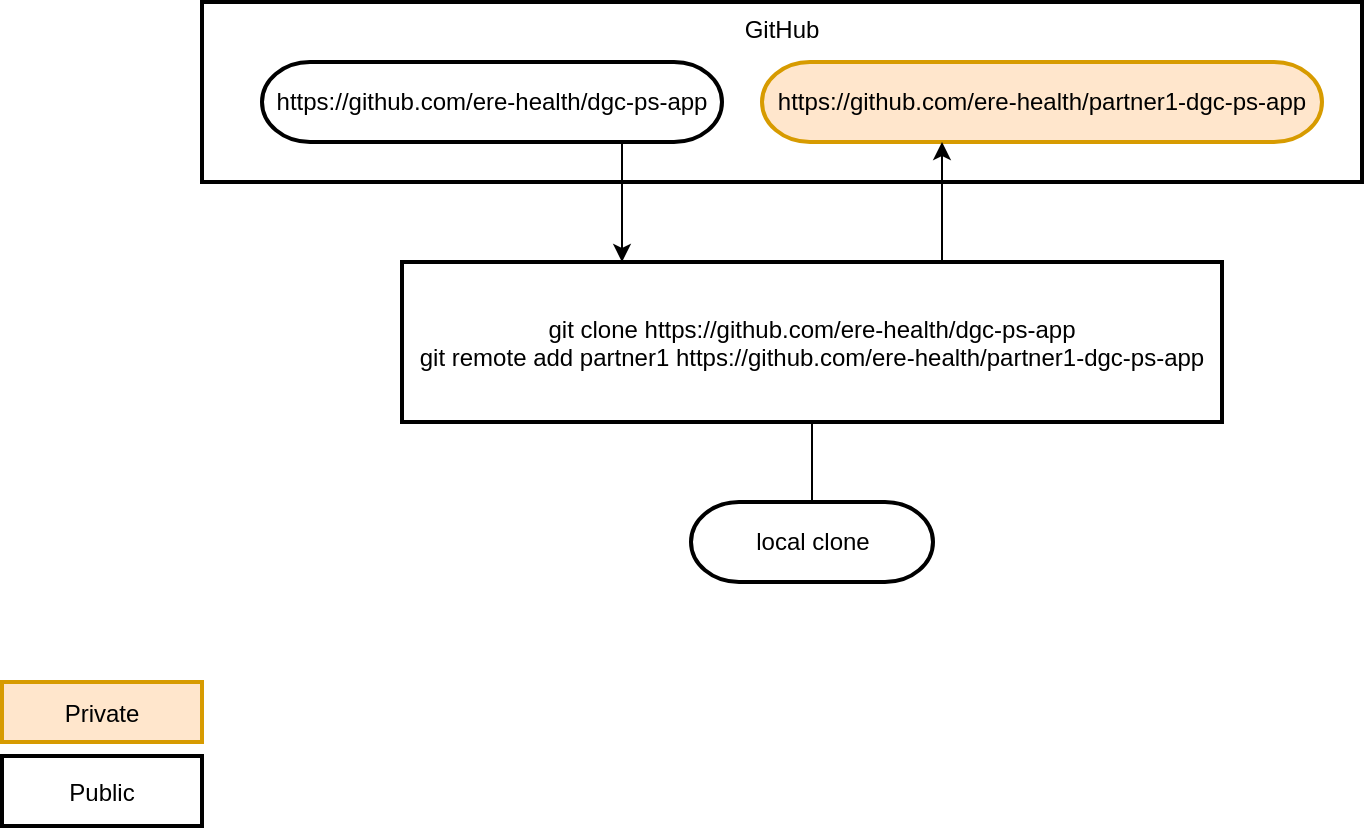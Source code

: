 <mxfile>
    <diagram id="0bkQ1nLwiuC7AcCguAkv" name="partner-private-forks">
        <mxGraphModel dx="1297" dy="935" grid="1" gridSize="10" guides="1" tooltips="1" connect="1" arrows="1" fold="1" page="1" pageScale="1" pageWidth="827" pageHeight="1169" math="0" shadow="0">
            <root>
                <mxCell id="MbkksMJTJMB-2e9nN76v-0"/>
                <mxCell id="MbkksMJTJMB-2e9nN76v-1" parent="MbkksMJTJMB-2e9nN76v-0"/>
                <mxCell id="MbkksMJTJMB-2e9nN76v-2" value="GitHub" style="shape=agent;offsetSize=8;strokeWidth=2;verticalAlign=top;" vertex="1" parent="MbkksMJTJMB-2e9nN76v-1">
                    <mxGeometry x="140" y="190" width="580" height="90" as="geometry"/>
                </mxCell>
                <mxCell id="MbkksMJTJMB-2e9nN76v-6" style="edgeStyle=orthogonalEdgeStyle;rounded=0;orthogonalLoop=1;jettySize=auto;html=1;" edge="1" parent="MbkksMJTJMB-2e9nN76v-1" source="MbkksMJTJMB-2e9nN76v-3" target="MbkksMJTJMB-2e9nN76v-5">
                    <mxGeometry relative="1" as="geometry">
                        <Array as="points">
                            <mxPoint x="350" y="300"/>
                            <mxPoint x="350" y="300"/>
                        </Array>
                    </mxGeometry>
                </mxCell>
                <mxCell id="MbkksMJTJMB-2e9nN76v-3" value="https://github.com/ere-health/dgc-ps-app" style="rounded=1;whiteSpace=wrap;html=1;arcSize=60;strokeWidth=2;" vertex="1" parent="MbkksMJTJMB-2e9nN76v-1">
                    <mxGeometry x="170" y="220" width="230" height="40" as="geometry"/>
                </mxCell>
                <mxCell id="MbkksMJTJMB-2e9nN76v-4" value="https://github.com/ere-health/partner1-dgc-ps-app" style="rounded=1;whiteSpace=wrap;html=1;arcSize=60;strokeWidth=2;fillColor=#ffe6cc;strokeColor=#d79b00;" vertex="1" parent="MbkksMJTJMB-2e9nN76v-1">
                    <mxGeometry x="420" y="220" width="280" height="40" as="geometry"/>
                </mxCell>
                <mxCell id="MbkksMJTJMB-2e9nN76v-7" style="edgeStyle=orthogonalEdgeStyle;rounded=0;orthogonalLoop=1;jettySize=auto;html=1;" edge="1" parent="MbkksMJTJMB-2e9nN76v-1" source="MbkksMJTJMB-2e9nN76v-5" target="MbkksMJTJMB-2e9nN76v-4">
                    <mxGeometry relative="1" as="geometry">
                        <Array as="points">
                            <mxPoint x="510" y="270"/>
                            <mxPoint x="510" y="270"/>
                        </Array>
                    </mxGeometry>
                </mxCell>
                <mxCell id="MbkksMJTJMB-2e9nN76v-5" value="git clone https://github.com/ere-health/dgc-ps-app&#10;git remote add partner1 https://github.com/ere-health/partner1-dgc-ps-app" style="shape=agent;offsetSize=8;strokeWidth=2;" vertex="1" parent="MbkksMJTJMB-2e9nN76v-1">
                    <mxGeometry x="240" y="320" width="410" height="80" as="geometry"/>
                </mxCell>
                <mxCell id="MbkksMJTJMB-2e9nN76v-8" value="Private" style="shape=agent;offsetSize=8;strokeWidth=2;fillColor=#ffe6cc;strokeColor=#d79b00;" vertex="1" parent="MbkksMJTJMB-2e9nN76v-1">
                    <mxGeometry x="40" y="530" width="100" height="30" as="geometry"/>
                </mxCell>
                <mxCell id="MbkksMJTJMB-2e9nN76v-9" value="local clone" style="rounded=1;whiteSpace=wrap;html=1;arcSize=60;strokeWidth=2;" vertex="1" parent="MbkksMJTJMB-2e9nN76v-1">
                    <mxGeometry x="384.5" y="440" width="121" height="40" as="geometry"/>
                </mxCell>
                <mxCell id="MbkksMJTJMB-2e9nN76v-10" value="" style="shape=updateedge;endArrow=none;vertical=true;exitX=0.5;exitY=1;exitDx=0;exitDy=0;" edge="1" parent="MbkksMJTJMB-2e9nN76v-1" source="MbkksMJTJMB-2e9nN76v-5" target="MbkksMJTJMB-2e9nN76v-9">
                    <mxGeometry width="30" height="80" relative="1" as="geometry">
                        <mxPoint x="385" y="480" as="sourcePoint"/>
                        <mxPoint x="385" y="560" as="targetPoint"/>
                    </mxGeometry>
                </mxCell>
                <mxCell id="MbkksMJTJMB-2e9nN76v-11" value="Public" style="shape=agent;offsetSize=8;strokeWidth=2;" vertex="1" parent="MbkksMJTJMB-2e9nN76v-1">
                    <mxGeometry x="40" y="567" width="100" height="35" as="geometry"/>
                </mxCell>
            </root>
        </mxGraphModel>
    </diagram>
    <diagram id="EKEqLLeqN4bpRbXJCbD0" name="Telematik">
        <mxGraphModel dx="721" dy="613" grid="1" gridSize="10" guides="1" tooltips="1" connect="1" arrows="1" fold="1" page="1" pageScale="1" pageWidth="827" pageHeight="1169" math="0" shadow="0">
            <root>
                <mxCell id="kYBUMn7OSgyig8fCk-4L-0"/>
                <mxCell id="kYBUMn7OSgyig8fCk-4L-1" parent="kYBUMn7OSgyig8fCk-4L-0"/>
                <mxCell id="kYBUMn7OSgyig8fCk-4L-2" value="Connector" style="shape=agent;offsetSize=8;strokeWidth=2;" parent="kYBUMn7OSgyig8fCk-4L-1" vertex="1">
                    <mxGeometry x="550" y="190" width="190" height="150" as="geometry"/>
                </mxCell>
                <mxCell id="kYBUMn7OSgyig8fCk-4L-3" value="Card Terminal" style="shape=agent;offsetSize=8;strokeWidth=2;" parent="kYBUMn7OSgyig8fCk-4L-1" vertex="1">
                    <mxGeometry x="595" y="380" width="100" height="130" as="geometry"/>
                </mxCell>
                <mxCell id="kYBUMn7OSgyig8fCk-4L-4" value="Mandant Config" style="rounded=1;whiteSpace=wrap;html=1;arcSize=60;strokeWidth=2;" parent="kYBUMn7OSgyig8fCk-4L-1" vertex="1">
                    <mxGeometry x="600" y="200" width="90" height="40" as="geometry"/>
                </mxCell>
                <mxCell id="kYBUMn7OSgyig8fCk-4L-5" value="SMC-B" style="rounded=1;whiteSpace=wrap;html=1;arcSize=60;strokeWidth=2;" parent="kYBUMn7OSgyig8fCk-4L-1" vertex="1">
                    <mxGeometry x="600" y="390" width="90" height="40" as="geometry"/>
                </mxCell>
                <mxCell id="kYBUMn7OSgyig8fCk-4L-6" value="" style="shape=useedge;vertical=true;endArrow=none;useSignPosition=left;useSignDirection=none;entryX=0.5;entryY=1;entryDx=0;entryDy=0;exitX=0.5;exitY=0;exitDx=0;exitDy=0;" parent="kYBUMn7OSgyig8fCk-4L-1" source="kYBUMn7OSgyig8fCk-4L-3" target="kYBUMn7OSgyig8fCk-4L-2" edge="1">
                    <mxGeometry height="160" relative="1" as="geometry">
                        <mxPoint x="630" y="530" as="sourcePoint"/>
                        <mxPoint x="630" y="370" as="targetPoint"/>
                    </mxGeometry>
                </mxCell>
                <mxCell id="kYBUMn7OSgyig8fCk-4L-7" value="Desktop" style="shape=agent;offsetSize=8;strokeWidth=2;verticalAlign=bottom;" parent="kYBUMn7OSgyig8fCk-4L-1" vertex="1">
                    <mxGeometry x="150" y="180" width="270" height="160" as="geometry"/>
                </mxCell>
                <mxCell id="kYBUMn7OSgyig8fCk-4L-8" value="application.properties" style="rounded=1;whiteSpace=wrap;html=1;arcSize=24;strokeWidth=2;verticalAlign=top;" parent="kYBUMn7OSgyig8fCk-4L-1" vertex="1">
                    <mxGeometry x="220" y="190" width="130" height="80" as="geometry"/>
                </mxCell>
                <mxCell id="kYBUMn7OSgyig8fCk-4L-9" value="Card" style="rounded=1;whiteSpace=wrap;html=1;arcSize=60;strokeWidth=2;" parent="kYBUMn7OSgyig8fCk-4L-1" vertex="1">
                    <mxGeometry x="240" y="220" width="90" height="40" as="geometry"/>
                </mxCell>
                <mxCell id="kYBUMn7OSgyig8fCk-4L-10" value="Card Handle" style="rounded=1;whiteSpace=wrap;html=1;arcSize=60;strokeWidth=2;" parent="kYBUMn7OSgyig8fCk-4L-1" vertex="1">
                    <mxGeometry x="600" y="290" width="90" height="40" as="geometry"/>
                </mxCell>
                <mxCell id="kYBUMn7OSgyig8fCk-4L-11" value="" style="shape=useedge;endArrow=none;useSignPosition=up;useSignDirection=east;exitX=1;exitY=0.5;exitDx=0;exitDy=0;entryX=0;entryY=0.5;entryDx=0;entryDy=0;" parent="kYBUMn7OSgyig8fCk-4L-1" source="kYBUMn7OSgyig8fCk-4L-7" target="kYBUMn7OSgyig8fCk-4L-2" edge="1">
                    <mxGeometry width="160" relative="1" as="geometry">
                        <mxPoint x="450" y="270" as="sourcePoint"/>
                        <mxPoint x="610" y="270" as="targetPoint"/>
                    </mxGeometry>
                </mxCell>
            </root>
        </mxGraphModel>
    </diagram>
    <diagram id="rQ92beCMy6onAW36sVL1" name="overview">
        &#xa;
        <mxGraphModel dx="1254" dy="913" grid="1" gridSize="10" guides="1" tooltips="1" connect="1" arrows="1" fold="1" page="1" pageScale="1" pageWidth="827" pageHeight="1169" math="0" shadow="0">
            &#xa;
            <root>
                &#xa;
                <mxCell id="0"/>
                &#xa;
                <mxCell id="1" parent="0"/>
                &#xa;
                <mxCell id="36" value="Impfzertifikatsservice Frontend" style="shape=agent;offsetSize=8;strokeWidth=2;verticalAlign=bottom;" parent="1" vertex="1">
                    &#xa;
                    <mxGeometry x="220" y="378" width="660" height="132" as="geometry"/>
                    &#xa;
                </mxCell>
                &#xa;
                <mxCell id="10" style="edgeStyle=orthogonalEdgeStyle;rounded=0;orthogonalLoop=1;jettySize=auto;html=1;" parent="1" source="2" target="8" edge="1">
                    &#xa;
                    <mxGeometry relative="1" as="geometry">
                        &#xa;
                        <Array as="points">
                            &#xa;
                            <mxPoint x="470" y="420"/>
                            &#xa;
                            <mxPoint x="470" y="420"/>
                            &#xa;
                        </Array>
                        &#xa;
                    </mxGeometry>
                    &#xa;
                </mxCell>
                &#xa;
                <mxCell id="2" value="DigitalGreenCertificateService" style="shape=agent;offsetSize=8;strokeWidth=2;fillColor=#d5e8d4;strokeColor=#82b366;" parent="1" vertex="1">
                    &#xa;
                    <mxGeometry x="250" y="390" width="190" height="60" as="geometry"/>
                    &#xa;
                </mxCell>
                &#xa;
                <mxCell id="3" value="" style="shape=useedge;vertical=true;endArrow=none;useSignPosition=left;useSignDirection=none;entryX=0.5;entryY=1;entryDx=0;entryDy=0;exitX=0.5;exitY=0;exitDx=0;exitDy=0;" parent="1" source="4" target="2" edge="1">
                    &#xa;
                    <mxGeometry height="160" relative="1" as="geometry">
                        &#xa;
                        <mxPoint x="340" y="500" as="sourcePoint"/>
                        &#xa;
                        <mxPoint x="360" y="470" as="targetPoint"/>
                        &#xa;
                    </mxGeometry>
                    &#xa;
                </mxCell>
                &#xa;
                <mxCell id="4" value="DigitalGreenCertificateResource" style="shape=agent;offsetSize=8;strokeWidth=2;fillColor=#d5e8d4;strokeColor=#82b366;" parent="1" vertex="1">
                    &#xa;
                    <mxGeometry x="250" y="477" width="190" height="23" as="geometry"/>
                    &#xa;
                </mxCell>
                &#xa;
                <mxCell id="6" style="edgeStyle=orthogonalEdgeStyle;rounded=0;orthogonalLoop=1;jettySize=auto;html=1;" parent="1" source="5" target="4" edge="1">
                    &#xa;
                    <mxGeometry relative="1" as="geometry"/>
                    &#xa;
                </mxCell>
                &#xa;
                <mxCell id="30" style="edgeStyle=orthogonalEdgeStyle;rounded=0;orthogonalLoop=1;jettySize=auto;html=1;entryX=0;entryY=0.25;entryDx=0;entryDy=0;endArrow=none;endFill=0;dashed=1;dashPattern=1 1;" parent="1" source="5" target="7" edge="1">
                    &#xa;
                    <mxGeometry relative="1" as="geometry"/>
                    &#xa;
                </mxCell>
                &#xa;
                <mxCell id="5" value="Patient&lt;br&gt;Data for Post URL" style="rounded=1;whiteSpace=wrap;html=1;arcSize=31;strokeWidth=2;fillColor=#d5e8d4;strokeColor=#82b366;" parent="1" vertex="1">
                    &#xa;
                    <mxGeometry x="300" y="600" width="90" height="50" as="geometry"/>
                    &#xa;
                </mxCell>
                &#xa;
                <mxCell id="7" value="POST http://localhost:8080/VaccinationCertificateRequest&lt;br&gt;&lt;div&gt;&lt;br&gt;&lt;/div&gt;&lt;div&gt;{&lt;/div&gt;&lt;div&gt;&amp;nbsp; &quot;ver&quot;: &quot;1.0.0&quot;,&lt;/div&gt;&lt;div&gt;&amp;nbsp; &quot;nam&quot;: {&lt;/div&gt;&lt;div&gt;&amp;nbsp; &amp;nbsp; &quot;fn&quot;: &quot;d'Arsøns - van Halen&quot;,&lt;/div&gt;&lt;div&gt;&amp;nbsp; &amp;nbsp; &quot;gn&quot;: &quot;François-Joan&quot;,&lt;/div&gt;&lt;div&gt;&amp;nbsp; &amp;nbsp; &quot;fnt&quot;: &quot;DARSONS&amp;lt;VAN&amp;lt;HALEN&quot;,&lt;/div&gt;&lt;div&gt;&amp;nbsp; &amp;nbsp; &quot;gnt&quot;: &quot;FRANCOIS&amp;lt;JOAN&quot;&lt;/div&gt;&lt;div&gt;&amp;nbsp; },&lt;/div&gt;&lt;div&gt;&amp;nbsp; &quot;dob&quot;: &quot;2009-02-28&quot;,&lt;/div&gt;&lt;div&gt;&amp;nbsp; &quot;v&quot;: [&lt;/div&gt;&lt;div&gt;&amp;nbsp; &amp;nbsp; {&lt;/div&gt;&lt;div&gt;&amp;nbsp; &amp;nbsp; &amp;nbsp; &quot;tg&quot;: &quot;840539006&quot;,&lt;/div&gt;&lt;div&gt;&amp;nbsp; &amp;nbsp; &amp;nbsp; &quot;vp&quot;: &quot;1119349007&quot;,&lt;/div&gt;&lt;div&gt;&amp;nbsp; &amp;nbsp; &amp;nbsp; &quot;mp&quot;: &quot;EU/1/20/1528&quot;,&lt;/div&gt;&lt;div&gt;&amp;nbsp; &amp;nbsp; &amp;nbsp; &quot;ma&quot;: &quot;ORG-100030215&quot;,&lt;/div&gt;&lt;div&gt;&amp;nbsp; &amp;nbsp; &amp;nbsp; &quot;dn&quot;: 2,&lt;/div&gt;&lt;div&gt;&amp;nbsp; &amp;nbsp; &amp;nbsp; &quot;sd&quot;: 2,&lt;/div&gt;&lt;div&gt;&amp;nbsp; &amp;nbsp; &amp;nbsp; &quot;dt&quot;: &quot;2021-04-21&quot;,&lt;/div&gt;&lt;div&gt;&amp;nbsp; &amp;nbsp; &amp;nbsp; &quot;co&quot;: &quot;NL&quot;,&lt;/div&gt;&lt;div&gt;&amp;nbsp; &amp;nbsp; &amp;nbsp; &quot;is&quot;: &quot;Ministry of Public Health, Welfare and Sport&quot;,&lt;/div&gt;&lt;div&gt;&amp;nbsp; &amp;nbsp; &amp;nbsp; &quot;ci&quot;: &quot;urn:uvci:01:NL:PlA8UWS60Z4RZXVALl6GAZ&quot;&lt;/div&gt;&lt;div&gt;&amp;nbsp; &amp;nbsp; }&lt;/div&gt;&lt;div&gt;&amp;nbsp; ]&lt;/div&gt;&lt;div&gt;}&lt;/div&gt;" style="text;html=1;strokeColor=none;fillColor=none;align=left;verticalAlign=middle;whiteSpace=wrap;rounded=0;" parent="1" vertex="1">
                    &#xa;
                    <mxGeometry x="427.5" y="530.5" width="370" height="379" as="geometry"/>
                    &#xa;
                </mxCell>
                &#xa;
                <mxCell id="18" style="edgeStyle=orthogonalEdgeStyle;rounded=0;orthogonalLoop=1;jettySize=auto;html=1;" parent="1" source="8" target="12" edge="1">
                    &#xa;
                    <mxGeometry relative="1" as="geometry">
                        &#xa;
                        <Array as="points">
                            &#xa;
                            <mxPoint x="720" y="420"/>
                            &#xa;
                            <mxPoint x="720" y="420"/>
                            &#xa;
                        </Array>
                        &#xa;
                    </mxGeometry>
                    &#xa;
                </mxCell>
                &#xa;
                <mxCell id="8" value="RequestBearerTokenFromIdpEvent" style="rounded=1;whiteSpace=wrap;html=1;arcSize=31;strokeWidth=2;verticalAlign=top;fillColor=#fff2cc;strokeColor=#d6b656;" parent="1" vertex="1">
                    &#xa;
                    <mxGeometry x="480" y="390" width="220" height="70" as="geometry"/>
                    &#xa;
                </mxCell>
                &#xa;
                <mxCell id="11" style="edgeStyle=orthogonalEdgeStyle;rounded=0;orthogonalLoop=1;jettySize=auto;html=1;entryX=1.004;entryY=0.693;entryDx=0;entryDy=0;entryPerimeter=0;" parent="1" source="9" target="2" edge="1">
                    &#xa;
                    <mxGeometry relative="1" as="geometry">
                        &#xa;
                        <Array as="points">
                            &#xa;
                            <mxPoint x="441" y="432"/>
                            &#xa;
                        </Array>
                        &#xa;
                    </mxGeometry>
                    &#xa;
                </mxCell>
                &#xa;
                <mxCell id="9" value="Bearer Token" style="rounded=1;whiteSpace=wrap;html=1;arcSize=60;strokeWidth=2;fillColor=#fff2cc;strokeColor=#d6b656;" parent="1" vertex="1">
                    &#xa;
                    <mxGeometry x="545" y="420" width="90" height="28" as="geometry"/>
                    &#xa;
                </mxCell>
                &#xa;
                <mxCell id="19" style="edgeStyle=orthogonalEdgeStyle;rounded=0;orthogonalLoop=1;jettySize=auto;html=1;" parent="1" source="12" target="9" edge="1">
                    &#xa;
                    <mxGeometry relative="1" as="geometry">
                        &#xa;
                        <Array as="points">
                            &#xa;
                            <mxPoint x="720" y="434"/>
                            &#xa;
                            <mxPoint x="720" y="434"/>
                            &#xa;
                        </Array>
                        &#xa;
                    </mxGeometry>
                    &#xa;
                </mxCell>
                &#xa;
                <mxCell id="12" value="IdpService" style="shape=agent;offsetSize=8;strokeWidth=2;fillColor=#fff2cc;strokeColor=#d6b656;" parent="1" vertex="1">
                    &#xa;
                    <mxGeometry x="740" y="390" width="100" height="60" as="geometry"/>
                    &#xa;
                </mxCell>
                &#xa;
                <mxCell id="13" value="Connector" style="shape=agent;offsetSize=8;strokeWidth=2;fillColor=#fff2cc;strokeColor=#d6b656;" parent="1" vertex="1">
                    &#xa;
                    <mxGeometry x="740" y="550" width="100" height="30" as="geometry"/>
                    &#xa;
                </mxCell>
                &#xa;
                <mxCell id="14" value="Card Terminal" style="shape=agent;offsetSize=8;strokeWidth=2;verticalAlign=top;fillColor=#fff2cc;strokeColor=#d6b656;" parent="1" vertex="1">
                    &#xa;
                    <mxGeometry x="740" y="610" width="100" height="60" as="geometry"/>
                    &#xa;
                </mxCell>
                &#xa;
                <mxCell id="15" value="SMC-B" style="rounded=1;whiteSpace=wrap;html=1;arcSize=60;strokeWidth=2;" parent="1" vertex="1">
                    &#xa;
                    <mxGeometry x="745" y="640" width="90" height="24" as="geometry"/>
                    &#xa;
                </mxCell>
                &#xa;
                <mxCell id="16" value="" style="shape=useedge;vertical=true;endArrow=none;useSignPosition=left;useSignDirection=none;entryX=0.5;entryY=1;entryDx=0;entryDy=0;exitX=0.5;exitY=0;exitDx=0;exitDy=0;dx=0;dy=80;" parent="1" source="13" target="12" edge="1">
                    &#xa;
                    <mxGeometry height="160" relative="1" as="geometry">
                        &#xa;
                        <mxPoint x="740" y="590" as="sourcePoint"/>
                        &#xa;
                        <mxPoint x="740" y="430" as="targetPoint"/>
                        &#xa;
                    </mxGeometry>
                    &#xa;
                </mxCell>
                &#xa;
                <mxCell id="17" value="" style="shape=useedge;vertical=true;endArrow=none;useSignPosition=left;useSignDirection=none;entryX=0.5;entryY=1;entryDx=0;entryDy=0;exitX=0.5;exitY=0;exitDx=0;exitDy=0;" parent="1" source="14" target="13" edge="1">
                    &#xa;
                    <mxGeometry height="160" relative="1" as="geometry">
                        &#xa;
                        <mxPoint x="800" y="750" as="sourcePoint"/>
                        &#xa;
                        <mxPoint x="800" y="590" as="targetPoint"/>
                        &#xa;
                    </mxGeometry>
                    &#xa;
                </mxCell>
                &#xa;
                <mxCell id="20" value="" style="endArrow=none;dashed=1;html=1;dashPattern=1 3;strokeWidth=2;" parent="1" edge="1">
                    &#xa;
                    <mxGeometry width="50" height="50" relative="1" as="geometry">
                        &#xa;
                        <mxPoint x="881" y="340" as="sourcePoint"/>
                        &#xa;
                        <mxPoint x="250" y="340" as="targetPoint"/>
                        &#xa;
                    </mxGeometry>
                    &#xa;
                </mxCell>
                &#xa;
                <mxCell id="21" value="IdP" style="shape=agent;offsetSize=8;strokeWidth=2;fillColor=#dae8fc;strokeColor=#6c8ebf;" parent="1" vertex="1">
                    &#xa;
                    <mxGeometry x="740" y="260" width="100" height="60" as="geometry"/>
                    &#xa;
                </mxCell>
                &#xa;
                <mxCell id="22" value="" style="shape=useedge;vertical=true;endArrow=none;useSignPosition=left;useSignDirection=none;entryX=0.5;entryY=1;entryDx=0;entryDy=0;exitX=0.5;exitY=0;exitDx=0;exitDy=0;" parent="1" source="12" target="21" edge="1">
                    &#xa;
                    <mxGeometry height="160" relative="1" as="geometry">
                        &#xa;
                        <mxPoint x="780" y="460" as="sourcePoint"/>
                        &#xa;
                        <mxPoint x="780" y="300" as="targetPoint"/>
                        &#xa;
                    </mxGeometry>
                    &#xa;
                </mxCell>
                &#xa;
                <mxCell id="23" value="https://api.impfnachweis.info" style="shape=agent;offsetSize=8;strokeWidth=2;fillColor=#dae8fc;strokeColor=#6c8ebf;" parent="1" vertex="1">
                    &#xa;
                    <mxGeometry x="262.5" y="260" width="165" height="60" as="geometry"/>
                    &#xa;
                </mxCell>
                &#xa;
                <mxCell id="24" value="" style="shape=useedge;vertical=true;endArrow=none;useSignPosition=left;useSignDirection=none;entryX=0.5;entryY=1;entryDx=0;entryDy=0;" parent="1" target="23" edge="1">
                    &#xa;
                    <mxGeometry height="160" relative="1" as="geometry">
                        &#xa;
                        <mxPoint x="345" y="390" as="sourcePoint"/>
                        &#xa;
                        <mxPoint x="340" y="320" as="targetPoint"/>
                        &#xa;
                    </mxGeometry>
                    &#xa;
                </mxCell>
                &#xa;
                <mxCell id="31" style="edgeStyle=orthogonalEdgeStyle;rounded=0;orthogonalLoop=1;jettySize=auto;html=1;entryX=0.5;entryY=1;entryDx=0;entryDy=0;endArrow=classic;endFill=1;" parent="1" source="26" target="5" edge="1">
                    &#xa;
                    <mxGeometry relative="1" as="geometry"/>
                    &#xa;
                </mxCell>
                &#xa;
                <mxCell id="26" value="HTML Frontend" style="shape=agent;offsetSize=8;strokeWidth=2;fillColor=#d5e8d4;strokeColor=#82b366;" parent="1" vertex="1">
                    &#xa;
                    <mxGeometry x="295" y="690" width="100" height="60" as="geometry"/>
                    &#xa;
                </mxCell>
                &#xa;
                <mxCell id="27" value="PVS" style="shape=agent;offsetSize=8;strokeWidth=2;" parent="1" vertex="1">
                    &#xa;
                    <mxGeometry x="295" y="810" width="100" height="60" as="geometry"/>
                    &#xa;
                </mxCell>
                &#xa;
                <mxCell id="28" value="" style="shape=useedge;vertical=true;endArrow=none;useSignPosition=left;useSignDirection=none;entryX=0.5;entryY=1;entryDx=0;entryDy=0;exitX=0.5;exitY=0;exitDx=0;exitDy=0;" parent="1" source="27" target="26" edge="1">
                    &#xa;
                    <mxGeometry height="160" relative="1" as="geometry">
                        &#xa;
                        <mxPoint x="340" y="920" as="sourcePoint"/>
                        &#xa;
                        <mxPoint x="340" y="760" as="targetPoint"/>
                        &#xa;
                    </mxGeometry>
                    &#xa;
                </mxCell>
                &#xa;
                <mxCell id="32" value="FHIR e.g. VOS" style="text;html=1;strokeColor=none;fillColor=none;align=center;verticalAlign=middle;whiteSpace=wrap;rounded=0;" parent="1" vertex="1">
                    &#xa;
                    <mxGeometry x="354" y="770" width="86" height="20" as="geometry"/>
                    &#xa;
                </mxCell>
                &#xa;
                <mxCell id="33" value="TODO" style="shape=agent;offsetSize=8;strokeWidth=2;fillColor=#f8cecc;strokeColor=#b85450;" parent="1" vertex="1">
                    &#xa;
                    <mxGeometry x="30" y="810" width="170" height="30" as="geometry"/>
                    &#xa;
                </mxCell>
                &#xa;
                <mxCell id="34" value="Telematik Systems" style="shape=agent;offsetSize=8;strokeWidth=2;fillColor=#dae8fc;strokeColor=#6c8ebf;" parent="1" vertex="1">
                    &#xa;
                    <mxGeometry x="30" y="850" width="170" height="30" as="geometry"/>
                    &#xa;
                </mxCell>
                &#xa;
                <mxCell id="35" value="Already part of ere.health" style="shape=agent;offsetSize=8;strokeWidth=2;fillColor=#fff2cc;strokeColor=#d6b656;" parent="1" vertex="1">
                    &#xa;
                    <mxGeometry x="30" y="890" width="170" height="30" as="geometry"/>
                    &#xa;
                </mxCell>
                &#xa;
                <mxCell id="7Z9cOiM-g3Fc-y6LfjgT-36" value="DONE" style="shape=agent;offsetSize=8;strokeWidth=2;fillColor=#d5e8d4;strokeColor=#82b366;" parent="1" vertex="1">
                    &#xa;
                    <mxGeometry x="30" y="765" width="170" height="30" as="geometry"/>
                    &#xa;
                </mxCell>
                &#xa;
            </root>
            &#xa;
        </mxGraphModel>
        &#xa;
    </diagram>
    <diagram id="NSbMiDiKuDosFs-GQHZI" name="idp-setup">
        &#xa;        &#xa;&#xa;
        <mxGraphModel dx="2056" dy="2082" grid="1" gridSize="10" guides="1" tooltips="1" connect="1" arrows="1" fold="1" page="1" pageScale="1" pageWidth="827" pageHeight="1169" math="0" shadow="0">
            &#xa;            &#xa;&#xa;
            <root>
                &#xa;                &#xa;&#xa;
                <mxCell id="VTG1VWD92rHX7Rp3p7Wr-0"/>
                &#xa;                &#xa;&#xa;
                <mxCell id="VTG1VWD92rHX7Rp3p7Wr-1" parent="VTG1VWD92rHX7Rp3p7Wr-0"/>
                &#xa;                &#xa;&#xa;
                <mxCell id="VTG1VWD92rHX7Rp3p7Wr-2" value="production system" style="text;html=1;strokeColor=none;fillColor=none;align=center;verticalAlign=middle;whiteSpace=wrap;rounded=0;fontSize=24;" vertex="1" parent="VTG1VWD92rHX7Rp3p7Wr-1">
                    &#xa;                    &#xa;&#xa;
                    <mxGeometry x="40" y="40" width="230" height="20" as="geometry"/>
                    &#xa;                    &#xa;&#xa;
                </mxCell>
                &#xa;                &#xa;&#xa;
                <mxCell id="VTG1VWD92rHX7Rp3p7Wr-3" value="local development set up" style="text;html=1;strokeColor=none;fillColor=none;align=center;verticalAlign=middle;whiteSpace=wrap;rounded=0;fontSize=24;" vertex="1" parent="VTG1VWD92rHX7Rp3p7Wr-1">
                    &#xa;                    &#xa;&#xa;
                    <mxGeometry x="630" y="40" width="280" height="20" as="geometry"/>
                    &#xa;                    &#xa;&#xa;
                </mxCell>
                &#xa;                &#xa;&#xa;
                <mxCell id="VTG1VWD92rHX7Rp3p7Wr-4" value="Connector" style="shape=agent;offsetSize=8;strokeWidth=2;verticalAlign=top;" vertex="1" parent="VTG1VWD92rHX7Rp3p7Wr-1">
                    &#xa;                    &#xa;&#xa;
                    <mxGeometry x="-10" y="300" width="190" height="83" as="geometry"/>
                    &#xa;                    &#xa;&#xa;
                </mxCell>
                &#xa;                &#xa;&#xa;
                <mxCell id="VTG1VWD92rHX7Rp3p7Wr-5" value="Card Terminal" style="shape=agent;offsetSize=8;strokeWidth=2;verticalAlign=top;" vertex="1" parent="VTG1VWD92rHX7Rp3p7Wr-1">
                    &#xa;                    &#xa;&#xa;
                    <mxGeometry x="-190" y="296.5" width="140" height="90" as="geometry"/>
                    &#xa;                    &#xa;&#xa;
                </mxCell>
                &#xa;                &#xa;&#xa;
                <mxCell id="VTG1VWD92rHX7Rp3p7Wr-6" value="SMC-B" style="rounded=1;whiteSpace=wrap;html=1;arcSize=40;strokeWidth=2;verticalAlign=top;" vertex="1" parent="VTG1VWD92rHX7Rp3p7Wr-1">
                    &#xa;                    &#xa;&#xa;
                    <mxGeometry x="-180" y="324.5" width="120" height="60" as="geometry"/>
                    &#xa;                    &#xa;&#xa;
                </mxCell>
                &#xa;                &#xa;&#xa;
                <mxCell id="VTG1VWD92rHX7Rp3p7Wr-7" value="" style="shape=useedge;endArrow=none;useSignPosition=up;useSignDirection=none;exitX=1.018;exitY=0.604;exitDx=0;exitDy=0;exitPerimeter=0;entryX=0;entryY=0.5;entryDx=0;entryDy=0;" edge="1" parent="VTG1VWD92rHX7Rp3p7Wr-1" source="VTG1VWD92rHX7Rp3p7Wr-5" target="VTG1VWD92rHX7Rp3p7Wr-4">
                    &#xa;                    &#xa;&#xa;
                    <mxGeometry width="160" relative="1" as="geometry">
                        &#xa;                        &#xa;&#xa;
                        <mxPoint x="50" y="390" as="sourcePoint"/>
                        &#xa;                        &#xa;&#xa;
                        <mxPoint x="210" y="390" as="targetPoint"/>
                        &#xa;                        &#xa;&#xa;
                    </mxGeometry>
                    &#xa;                    &#xa;&#xa;
                </mxCell>
                &#xa;                &#xa;&#xa;
                <mxCell id="VTG1VWD92rHX7Rp3p7Wr-8" value="Key Pair" style="rounded=1;whiteSpace=wrap;html=1;arcSize=60;strokeWidth=2;" vertex="1" parent="VTG1VWD92rHX7Rp3p7Wr-1">
                    &#xa;                    &#xa;&#xa;
                    <mxGeometry x="-160" y="354.5" width="80" height="28" as="geometry"/>
                    &#xa;                    &#xa;&#xa;
                </mxCell>
                &#xa;                &#xa;&#xa;
                <mxCell id="VTG1VWD92rHX7Rp3p7Wr-13" style="edgeStyle=orthogonalEdgeStyle;rounded=0;orthogonalLoop=1;jettySize=auto;html=1;" edge="1" parent="VTG1VWD92rHX7Rp3p7Wr-1" source="VTG1VWD92rHX7Rp3p7Wr-9" target="VTG1VWD92rHX7Rp3p7Wr-12">
                    &#xa;                    &#xa;&#xa;
                    <mxGeometry relative="1" as="geometry">
                        &#xa;                        &#xa;&#xa;
                        <Array as="points">
                            &#xa;                            &#xa;&#xa;
                            <mxPoint x="150" y="320"/>
                            &#xa;                            &#xa;&#xa;
                            <mxPoint x="150" y="230"/>
                            &#xa;                            &#xa;&#xa;
                        </Array>
                        &#xa;                        &#xa;&#xa;
                    </mxGeometry>
                    &#xa;                    &#xa;&#xa;
                </mxCell>
                &#xa;                &#xa;&#xa;
                <mxCell id="VTG1VWD92rHX7Rp3p7Wr-9" value="ere.health&#10;DGC" style="shape=agent;offsetSize=8;strokeWidth=2;" vertex="1" parent="VTG1VWD92rHX7Rp3p7Wr-1">
                    &#xa;                    &#xa;&#xa;
                    <mxGeometry x="220" y="302" width="100" height="60" as="geometry"/>
                    &#xa;                    &#xa;&#xa;
                </mxCell>
                &#xa;                &#xa;&#xa;
                <mxCell id="VTG1VWD92rHX7Rp3p7Wr-10" value="" style="shape=useedge;endArrow=none;useSignPosition=up;useSignDirection=none;exitX=1;exitY=0.5;exitDx=0;exitDy=0;entryX=0;entryY=0.5;entryDx=0;entryDy=0;" edge="1" parent="VTG1VWD92rHX7Rp3p7Wr-1" source="VTG1VWD92rHX7Rp3p7Wr-4" target="VTG1VWD92rHX7Rp3p7Wr-9">
                    &#xa;                    &#xa;&#xa;
                    <mxGeometry width="160" relative="1" as="geometry">
                        &#xa;                        &#xa;&#xa;
                        <mxPoint x="180" y="380" as="sourcePoint"/>
                        &#xa;                        &#xa;&#xa;
                        <mxPoint x="340" y="380" as="targetPoint"/>
                        &#xa;                        &#xa;&#xa;
                    </mxGeometry>
                    &#xa;                    &#xa;&#xa;
                </mxCell>
                &#xa;                &#xa;&#xa;
                <mxCell id="VTG1VWD92rHX7Rp3p7Wr-16" style="edgeStyle=orthogonalEdgeStyle;rounded=0;orthogonalLoop=1;jettySize=auto;html=1;" edge="1" parent="VTG1VWD92rHX7Rp3p7Wr-1" source="VTG1VWD92rHX7Rp3p7Wr-11" target="VTG1VWD92rHX7Rp3p7Wr-15">
                    &#xa;                    &#xa;&#xa;
                    <mxGeometry relative="1" as="geometry"/>
                    &#xa;                    &#xa;&#xa;
                </mxCell>
                &#xa;                &#xa;&#xa;
                <mxCell id="VTG1VWD92rHX7Rp3p7Wr-11" value="IdP" style="shape=agent;offsetSize=8;strokeWidth=2;" vertex="1" parent="VTG1VWD92rHX7Rp3p7Wr-1">
                    &#xa;                    &#xa;&#xa;
                    <mxGeometry x="220" y="80" width="100" height="60" as="geometry"/>
                    &#xa;                    &#xa;&#xa;
                </mxCell>
                &#xa;                &#xa;&#xa;
                <mxCell id="VTG1VWD92rHX7Rp3p7Wr-14" style="edgeStyle=orthogonalEdgeStyle;rounded=0;orthogonalLoop=1;jettySize=auto;html=1;entryX=0.083;entryY=1.045;entryDx=0;entryDy=0;entryPerimeter=0;" edge="1" parent="VTG1VWD92rHX7Rp3p7Wr-1" source="VTG1VWD92rHX7Rp3p7Wr-12" target="VTG1VWD92rHX7Rp3p7Wr-11">
                    &#xa;                    &#xa;&#xa;
                    <mxGeometry relative="1" as="geometry">
                        &#xa;                        &#xa;&#xa;
                        <Array as="points">
                            &#xa;                            &#xa;&#xa;
                            <mxPoint x="228" y="190"/>
                            &#xa;                            &#xa;&#xa;
                            <mxPoint x="228" y="190"/>
                            &#xa;                            &#xa;&#xa;
                        </Array>
                        &#xa;                        &#xa;&#xa;
                    </mxGeometry>
                    &#xa;                    &#xa;&#xa;
                </mxCell>
                &#xa;                &#xa;&#xa;
                <mxCell id="VTG1VWD92rHX7Rp3p7Wr-12" value="OpenId Dance" style="rounded=1;whiteSpace=wrap;html=1;arcSize=60;strokeWidth=2;" vertex="1" parent="VTG1VWD92rHX7Rp3p7Wr-1">
                    &#xa;                    &#xa;&#xa;
                    <mxGeometry x="180" y="210" width="90" height="40" as="geometry"/>
                    &#xa;                    &#xa;&#xa;
                </mxCell>
                &#xa;                &#xa;&#xa;
                <mxCell id="VTG1VWD92rHX7Rp3p7Wr-17" style="edgeStyle=orthogonalEdgeStyle;rounded=0;orthogonalLoop=1;jettySize=auto;html=1;entryX=0.75;entryY=0;entryDx=0;entryDy=0;" edge="1" parent="VTG1VWD92rHX7Rp3p7Wr-1" source="VTG1VWD92rHX7Rp3p7Wr-15" target="VTG1VWD92rHX7Rp3p7Wr-9">
                    &#xa;                    &#xa;&#xa;
                    <mxGeometry relative="1" as="geometry"/>
                    &#xa;                    &#xa;&#xa;
                </mxCell>
                &#xa;                &#xa;&#xa;
                <mxCell id="VTG1VWD92rHX7Rp3p7Wr-15" value="Id Token" style="rounded=1;whiteSpace=wrap;html=1;arcSize=60;strokeWidth=2;" vertex="1" parent="VTG1VWD92rHX7Rp3p7Wr-1">
                    &#xa;                    &#xa;&#xa;
                    <mxGeometry x="290" y="210" width="90" height="40" as="geometry"/>
                    &#xa;                    &#xa;&#xa;
                </mxCell>
                &#xa;                &#xa;&#xa;
                <mxCell id="VTG1VWD92rHX7Rp3p7Wr-18" value="ere.health DGC " style="shape=agent;offsetSize=8;strokeWidth=2;fontSize=12;verticalAlign=top;" vertex="1" parent="VTG1VWD92rHX7Rp3p7Wr-1">
                    &#xa;                    &#xa;&#xa;
                    <mxGeometry x="540" y="318.5" width="520" height="83.5" as="geometry"/>
                    &#xa;                    &#xa;&#xa;
                </mxCell>
                &#xa;                &#xa;&#xa;
                <mxCell id="VTG1VWD92rHX7Rp3p7Wr-19" value="Titus" style="shape=agent;offsetSize=8;strokeWidth=2;fontSize=12;verticalAlign=top;" vertex="1" parent="VTG1VWD92rHX7Rp3p7Wr-1">
                    &#xa;                    &#xa;&#xa;
                    <mxGeometry x="540" y="110" width="520" height="110" as="geometry"/>
                    &#xa;                    &#xa;&#xa;
                </mxCell>
                &#xa;                &#xa;&#xa;
                <mxCell id="VTG1VWD92rHX7Rp3p7Wr-20" value="AuthSignatureService" style="shape=agent;offsetSize=8;strokeWidth=2;fontSize=12;" vertex="1" parent="VTG1VWD92rHX7Rp3p7Wr-1">
                    &#xa;                    &#xa;&#xa;
                    <mxGeometry x="15" y="330" width="140" height="33" as="geometry"/>
                    &#xa;                    &#xa;&#xa;
                </mxCell>
                &#xa;                &#xa;&#xa;
                <mxCell id="VTG1VWD92rHX7Rp3p7Wr-21" value="AuthSignatureService" style="shape=agent;offsetSize=8;strokeWidth=2;fontSize=12;" vertex="1" parent="VTG1VWD92rHX7Rp3p7Wr-1">
                    &#xa;                    &#xa;&#xa;
                    <mxGeometry x="550" y="170" width="137" height="33" as="geometry"/>
                    &#xa;                    &#xa;&#xa;
                </mxCell>
                &#xa;                &#xa;&#xa;
                <mxCell id="VTG1VWD92rHX7Rp3p7Wr-22" value="IdP" style="shape=agent;offsetSize=8;strokeWidth=2;fontSize=12;" vertex="1" parent="VTG1VWD92rHX7Rp3p7Wr-1">
                    &#xa;                    &#xa;&#xa;
                    <mxGeometry x="930" y="153" width="100" height="60" as="geometry"/>
                    &#xa;                    &#xa;&#xa;
                </mxCell>
                &#xa;                &#xa;&#xa;
                <mxCell id="VTG1VWD92rHX7Rp3p7Wr-23" value="IdPClientTest" style="shape=agent;offsetSize=8;strokeWidth=2;fontSize=12;" vertex="1" parent="VTG1VWD92rHX7Rp3p7Wr-1">
                    &#xa;                    &#xa;&#xa;
                    <mxGeometry x="550" y="354" width="490" height="40" as="geometry"/>
                    &#xa;                    &#xa;&#xa;
                </mxCell>
                &#xa;                &#xa;&#xa;
                <mxCell id="VTG1VWD92rHX7Rp3p7Wr-24" value="CardService" style="shape=agent;offsetSize=8;strokeWidth=2;fontSize=12;" vertex="1" parent="VTG1VWD92rHX7Rp3p7Wr-1">
                    &#xa;                    &#xa;&#xa;
                    <mxGeometry x="548.5" y="120" width="140" height="33" as="geometry"/>
                    &#xa;                    &#xa;&#xa;
                </mxCell>
                &#xa;                &#xa;&#xa;
                <mxCell id="VTG1VWD92rHX7Rp3p7Wr-26" style="edgeStyle=orthogonalEdgeStyle;rounded=0;orthogonalLoop=1;jettySize=auto;html=1;fontSize=12;" edge="1" parent="VTG1VWD92rHX7Rp3p7Wr-1" source="VTG1VWD92rHX7Rp3p7Wr-25">
                    &#xa;                    &#xa;&#xa;
                    <mxGeometry relative="1" as="geometry">
                        &#xa;                        &#xa;&#xa;
                        <mxPoint x="643" y="402" as="targetPoint"/>
                        &#xa;                        &#xa;&#xa;
                        <Array as="points">
                            &#xa;                            &#xa;&#xa;
                            <mxPoint x="640" y="426"/>
                            &#xa;                            &#xa;&#xa;
                            <mxPoint x="643" y="426"/>
                            &#xa;                            &#xa;&#xa;
                        </Array>
                        &#xa;                        &#xa;&#xa;
                    </mxGeometry>
                    &#xa;                    &#xa;&#xa;
                </mxCell>
                &#xa;                &#xa;&#xa;
                <mxCell id="VTG1VWD92rHX7Rp3p7Wr-25" value="ps_erp_incentergy_01.p12" style="rounded=1;whiteSpace=wrap;html=1;arcSize=60;strokeWidth=2;fontSize=12;" vertex="1" parent="VTG1VWD92rHX7Rp3p7Wr-1">
                    &#xa;                    &#xa;&#xa;
                    <mxGeometry x="550" y="450" width="180" height="40" as="geometry"/>
                    &#xa;                    &#xa;&#xa;
                </mxCell>
                &#xa;                &#xa;&#xa;
                <mxCell id="VTG1VWD92rHX7Rp3p7Wr-27" value="" style="shape=useedge;vertical=true;endArrow=none;useSignPosition=left;useSignDirection=none;fontSize=12;exitX=0.087;exitY=-0.025;exitDx=0;exitDy=0;exitPerimeter=0;" edge="1" parent="VTG1VWD92rHX7Rp3p7Wr-1" source="VTG1VWD92rHX7Rp3p7Wr-23">
                    &#xa;                    &#xa;&#xa;
                    <mxGeometry height="160" relative="1" as="geometry">
                        &#xa;                        &#xa;&#xa;
                        <mxPoint x="600" y="420" as="sourcePoint"/>
                        &#xa;                        &#xa;&#xa;
                        <mxPoint x="590" y="221" as="targetPoint"/>
                        &#xa;                        &#xa;&#xa;
                    </mxGeometry>
                    &#xa;                    &#xa;&#xa;
                </mxCell>
                &#xa;                &#xa;&#xa;
                <mxCell id="VTG1VWD92rHX7Rp3p7Wr-28" value="SSL Connection uses the ps_erp_incentergy_01.p12&lt;br&gt;client certificate" style="text;html=1;strokeColor=none;fillColor=none;align=center;verticalAlign=middle;whiteSpace=wrap;rounded=0;fontSize=12;" vertex="1" parent="VTG1VWD92rHX7Rp3p7Wr-1">
                    &#xa;                    &#xa;&#xa;
                    <mxGeometry x="610" y="252" width="170" height="54.5" as="geometry"/>
                    &#xa;                    &#xa;&#xa;
                </mxCell>
                &#xa;                &#xa;&#xa;
                <mxCell id="VTG1VWD92rHX7Rp3p7Wr-30" style="edgeStyle=orthogonalEdgeStyle;rounded=0;orthogonalLoop=1;jettySize=auto;html=1;fontSize=12;" edge="1" parent="VTG1VWD92rHX7Rp3p7Wr-1" source="VTG1VWD92rHX7Rp3p7Wr-29" target="VTG1VWD92rHX7Rp3p7Wr-21">
                    &#xa;                    &#xa;&#xa;
                    <mxGeometry relative="1" as="geometry"/>
                    &#xa;                    &#xa;&#xa;
                </mxCell>
                &#xa;                &#xa;&#xa;
                <mxCell id="VTG1VWD92rHX7Rp3p7Wr-29" value="SMC-B&lt;br&gt;1-2-ARZT-WaltrautDrombusch01" style="rounded=1;whiteSpace=wrap;html=1;arcSize=60;strokeWidth=2;fontSize=12;" vertex="1" parent="VTG1VWD92rHX7Rp3p7Wr-1">
                    &#xa;                    &#xa;&#xa;
                    <mxGeometry x="710" y="164" width="140" height="45" as="geometry"/>
                    &#xa;                    &#xa;&#xa;
                </mxCell>
                &#xa;                &#xa;&#xa;
                <mxCell id="VTG1VWD92rHX7Rp3p7Wr-31" value="https://idp.erezept-instanz1.titus.ti-dienste.de/auth/realms/idp" style="text;html=1;strokeColor=none;fillColor=none;align=center;verticalAlign=middle;whiteSpace=wrap;rounded=0;fontSize=12;" vertex="1" parent="VTG1VWD92rHX7Rp3p7Wr-1">
                    &#xa;                    &#xa;&#xa;
                    <mxGeometry x="1060" y="173" width="340" height="20" as="geometry"/>
                    &#xa;                    &#xa;&#xa;
                </mxCell>
                &#xa;                &#xa;&#xa;
                <mxCell id="VTG1VWD92rHX7Rp3p7Wr-32" value="" style="shape=useedge;vertical=true;endArrow=none;useSignPosition=left;useSignDirection=none;fontSize=12;entryX=0.5;entryY=1;entryDx=0;entryDy=0;exitX=0.861;exitY=-0.004;exitDx=0;exitDy=0;exitPerimeter=0;" edge="1" parent="VTG1VWD92rHX7Rp3p7Wr-1" source="VTG1VWD92rHX7Rp3p7Wr-23" target="VTG1VWD92rHX7Rp3p7Wr-22">
                    &#xa;                    &#xa;&#xa;
                    <mxGeometry height="160" relative="1" as="geometry">
                        &#xa;                        &#xa;&#xa;
                        <mxPoint x="970" y="410" as="sourcePoint"/>
                        &#xa;                        &#xa;&#xa;
                        <mxPoint x="970" y="250" as="targetPoint"/>
                        &#xa;                        &#xa;&#xa;
                    </mxGeometry>
                    &#xa;                    &#xa;&#xa;
                </mxCell>
                &#xa;                &#xa;&#xa;
                <mxCell id="VTG1VWD92rHX7Rp3p7Wr-33" value="IdP Set Up (production vs local)" style="text;html=1;strokeColor=none;fillColor=none;align=center;verticalAlign=middle;whiteSpace=wrap;rounded=0;fontSize=24;" vertex="1" parent="VTG1VWD92rHX7Rp3p7Wr-1">
                    &#xa;                    &#xa;&#xa;
                    <mxGeometry x="270" y="-40" width="360" height="20" as="geometry"/>
                    &#xa;                    &#xa;&#xa;
                </mxCell>
                &#xa;                &#xa;&#xa;
            </root>
            &#xa;            &#xa;&#xa;
        </mxGraphModel>
        &#xa;        &#xa;&#xa;
    </diagram>
</mxfile>